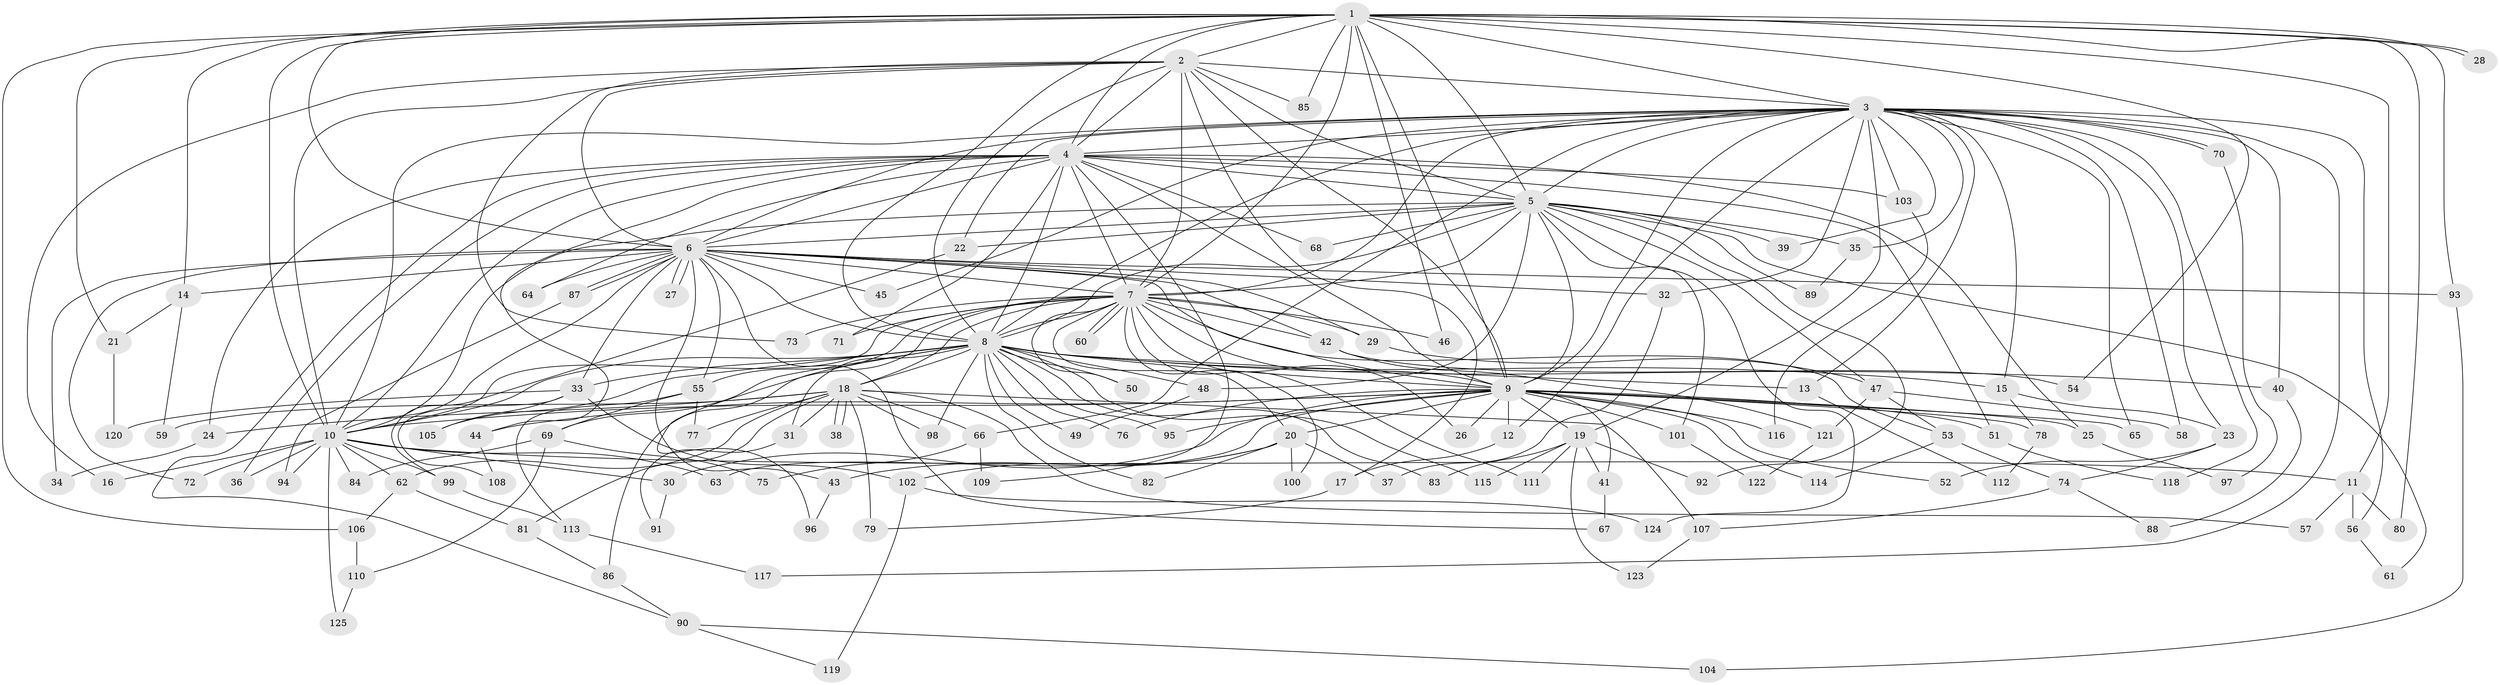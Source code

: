 // Generated by graph-tools (version 1.1) at 2025/11/02/27/25 16:11:02]
// undirected, 125 vertices, 275 edges
graph export_dot {
graph [start="1"]
  node [color=gray90,style=filled];
  1;
  2;
  3;
  4;
  5;
  6;
  7;
  8;
  9;
  10;
  11;
  12;
  13;
  14;
  15;
  16;
  17;
  18;
  19;
  20;
  21;
  22;
  23;
  24;
  25;
  26;
  27;
  28;
  29;
  30;
  31;
  32;
  33;
  34;
  35;
  36;
  37;
  38;
  39;
  40;
  41;
  42;
  43;
  44;
  45;
  46;
  47;
  48;
  49;
  50;
  51;
  52;
  53;
  54;
  55;
  56;
  57;
  58;
  59;
  60;
  61;
  62;
  63;
  64;
  65;
  66;
  67;
  68;
  69;
  70;
  71;
  72;
  73;
  74;
  75;
  76;
  77;
  78;
  79;
  80;
  81;
  82;
  83;
  84;
  85;
  86;
  87;
  88;
  89;
  90;
  91;
  92;
  93;
  94;
  95;
  96;
  97;
  98;
  99;
  100;
  101;
  102;
  103;
  104;
  105;
  106;
  107;
  108;
  109;
  110;
  111;
  112;
  113;
  114;
  115;
  116;
  117;
  118;
  119;
  120;
  121;
  122;
  123;
  124;
  125;
  1 -- 2;
  1 -- 3;
  1 -- 4;
  1 -- 5;
  1 -- 6;
  1 -- 7;
  1 -- 8;
  1 -- 9;
  1 -- 10;
  1 -- 11;
  1 -- 14;
  1 -- 21;
  1 -- 28;
  1 -- 28;
  1 -- 46;
  1 -- 54;
  1 -- 80;
  1 -- 85;
  1 -- 93;
  1 -- 106;
  2 -- 3;
  2 -- 4;
  2 -- 5;
  2 -- 6;
  2 -- 7;
  2 -- 8;
  2 -- 9;
  2 -- 10;
  2 -- 16;
  2 -- 17;
  2 -- 73;
  2 -- 85;
  3 -- 4;
  3 -- 5;
  3 -- 6;
  3 -- 7;
  3 -- 8;
  3 -- 9;
  3 -- 10;
  3 -- 12;
  3 -- 13;
  3 -- 15;
  3 -- 19;
  3 -- 22;
  3 -- 23;
  3 -- 32;
  3 -- 35;
  3 -- 39;
  3 -- 40;
  3 -- 45;
  3 -- 56;
  3 -- 58;
  3 -- 65;
  3 -- 66;
  3 -- 70;
  3 -- 70;
  3 -- 103;
  3 -- 117;
  3 -- 118;
  4 -- 5;
  4 -- 6;
  4 -- 7;
  4 -- 8;
  4 -- 9;
  4 -- 10;
  4 -- 24;
  4 -- 25;
  4 -- 36;
  4 -- 44;
  4 -- 51;
  4 -- 64;
  4 -- 68;
  4 -- 71;
  4 -- 90;
  4 -- 103;
  4 -- 109;
  5 -- 6;
  5 -- 7;
  5 -- 8;
  5 -- 9;
  5 -- 10;
  5 -- 22;
  5 -- 35;
  5 -- 39;
  5 -- 47;
  5 -- 48;
  5 -- 61;
  5 -- 68;
  5 -- 89;
  5 -- 92;
  5 -- 101;
  5 -- 124;
  6 -- 7;
  6 -- 8;
  6 -- 9;
  6 -- 10;
  6 -- 14;
  6 -- 27;
  6 -- 27;
  6 -- 29;
  6 -- 32;
  6 -- 33;
  6 -- 34;
  6 -- 42;
  6 -- 43;
  6 -- 45;
  6 -- 55;
  6 -- 64;
  6 -- 67;
  6 -- 72;
  6 -- 87;
  6 -- 87;
  6 -- 93;
  7 -- 8;
  7 -- 9;
  7 -- 10;
  7 -- 18;
  7 -- 20;
  7 -- 26;
  7 -- 29;
  7 -- 42;
  7 -- 46;
  7 -- 50;
  7 -- 53;
  7 -- 55;
  7 -- 60;
  7 -- 60;
  7 -- 71;
  7 -- 73;
  7 -- 96;
  7 -- 100;
  7 -- 111;
  8 -- 9;
  8 -- 10;
  8 -- 13;
  8 -- 15;
  8 -- 18;
  8 -- 31;
  8 -- 33;
  8 -- 40;
  8 -- 48;
  8 -- 49;
  8 -- 50;
  8 -- 69;
  8 -- 76;
  8 -- 82;
  8 -- 83;
  8 -- 86;
  8 -- 95;
  8 -- 98;
  8 -- 105;
  8 -- 115;
  9 -- 10;
  9 -- 12;
  9 -- 19;
  9 -- 20;
  9 -- 25;
  9 -- 26;
  9 -- 30;
  9 -- 41;
  9 -- 44;
  9 -- 51;
  9 -- 52;
  9 -- 63;
  9 -- 65;
  9 -- 76;
  9 -- 78;
  9 -- 95;
  9 -- 101;
  9 -- 114;
  9 -- 116;
  10 -- 11;
  10 -- 16;
  10 -- 30;
  10 -- 36;
  10 -- 62;
  10 -- 63;
  10 -- 72;
  10 -- 84;
  10 -- 94;
  10 -- 99;
  10 -- 125;
  11 -- 56;
  11 -- 57;
  11 -- 80;
  12 -- 17;
  13 -- 112;
  14 -- 21;
  14 -- 59;
  15 -- 23;
  15 -- 78;
  17 -- 79;
  18 -- 24;
  18 -- 31;
  18 -- 38;
  18 -- 38;
  18 -- 57;
  18 -- 59;
  18 -- 62;
  18 -- 66;
  18 -- 77;
  18 -- 79;
  18 -- 81;
  18 -- 98;
  18 -- 107;
  19 -- 41;
  19 -- 83;
  19 -- 92;
  19 -- 111;
  19 -- 115;
  19 -- 123;
  20 -- 37;
  20 -- 43;
  20 -- 82;
  20 -- 100;
  20 -- 102;
  21 -- 120;
  22 -- 99;
  23 -- 52;
  23 -- 74;
  24 -- 34;
  25 -- 97;
  29 -- 47;
  30 -- 91;
  31 -- 91;
  32 -- 37;
  33 -- 102;
  33 -- 105;
  33 -- 108;
  33 -- 120;
  35 -- 89;
  40 -- 88;
  41 -- 67;
  42 -- 54;
  42 -- 121;
  43 -- 96;
  44 -- 108;
  47 -- 53;
  47 -- 58;
  47 -- 121;
  48 -- 49;
  51 -- 118;
  53 -- 74;
  53 -- 114;
  55 -- 69;
  55 -- 77;
  55 -- 113;
  56 -- 61;
  62 -- 81;
  62 -- 106;
  66 -- 75;
  66 -- 109;
  69 -- 75;
  69 -- 84;
  69 -- 110;
  70 -- 97;
  74 -- 88;
  74 -- 107;
  78 -- 112;
  81 -- 86;
  86 -- 90;
  87 -- 94;
  90 -- 104;
  90 -- 119;
  93 -- 104;
  99 -- 113;
  101 -- 122;
  102 -- 119;
  102 -- 124;
  103 -- 116;
  106 -- 110;
  107 -- 123;
  110 -- 125;
  113 -- 117;
  121 -- 122;
}
